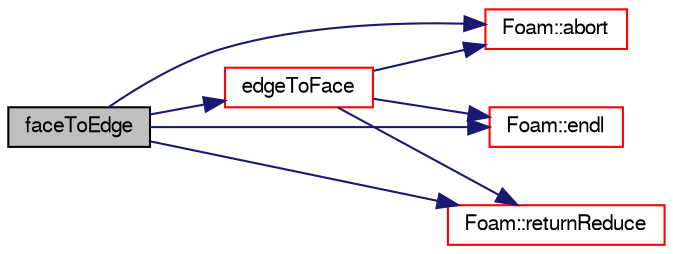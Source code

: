 digraph "faceToEdge"
{
  bgcolor="transparent";
  edge [fontname="FreeSans",fontsize="10",labelfontname="FreeSans",labelfontsize="10"];
  node [fontname="FreeSans",fontsize="10",shape=record];
  rankdir="LR";
  Node490 [label="faceToEdge",height=0.2,width=0.4,color="black", fillcolor="grey75", style="filled", fontcolor="black"];
  Node490 -> Node491 [color="midnightblue",fontsize="10",style="solid",fontname="FreeSans"];
  Node491 [label="Foam::abort",height=0.2,width=0.4,color="red",URL="$a21124.html#a447107a607d03e417307c203fa5fb44b"];
  Node490 -> Node534 [color="midnightblue",fontsize="10",style="solid",fontname="FreeSans"];
  Node534 [label="edgeToFace",height=0.2,width=0.4,color="red",URL="$a24834.html#a07f8a8889b2251ab012810f2e7f566ef",tooltip="Propagate from edge to face. Returns total number of faces. "];
  Node534 -> Node491 [color="midnightblue",fontsize="10",style="solid",fontname="FreeSans"];
  Node534 -> Node499 [color="midnightblue",fontsize="10",style="solid",fontname="FreeSans"];
  Node499 [label="Foam::endl",height=0.2,width=0.4,color="red",URL="$a21124.html#a2db8fe02a0d3909e9351bb4275b23ce4",tooltip="Add newline and flush stream. "];
  Node534 -> Node536 [color="midnightblue",fontsize="10",style="solid",fontname="FreeSans"];
  Node536 [label="Foam::returnReduce",height=0.2,width=0.4,color="red",URL="$a21124.html#a8d528a67d2a9c6fe4fb94bc86872624b"];
  Node490 -> Node499 [color="midnightblue",fontsize="10",style="solid",fontname="FreeSans"];
  Node490 -> Node536 [color="midnightblue",fontsize="10",style="solid",fontname="FreeSans"];
}
